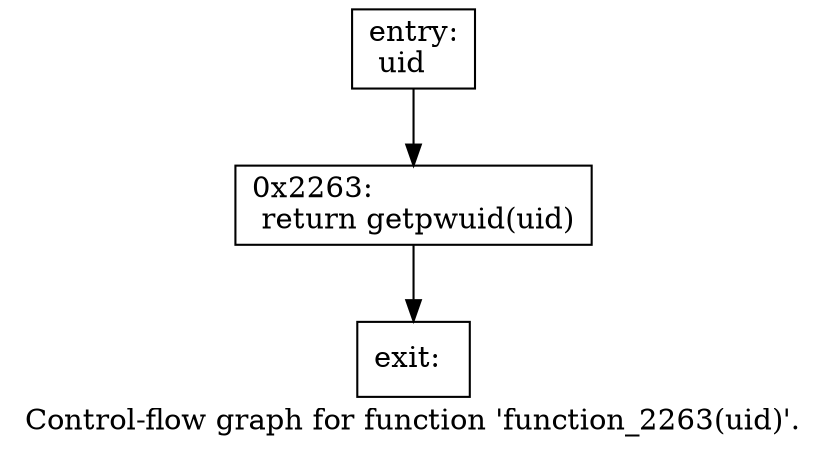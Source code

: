 digraph "Control-flow graph for function 'function_2263(uid)'." {
  label="Control-flow graph for function 'function_2263(uid)'.";
  node [shape=record];

  Node07C7D9F0 [label="{entry:\l  uid\l}"];
  Node07C7D9F0 -> Node07C7DA38;
  Node07C7DA38 [label="{0x2263:\l  return getpwuid(uid)\l}"];
  Node07C7DA38 -> Node07C7D720;
  Node07C7D720 [label="{exit:\l}"];

}
